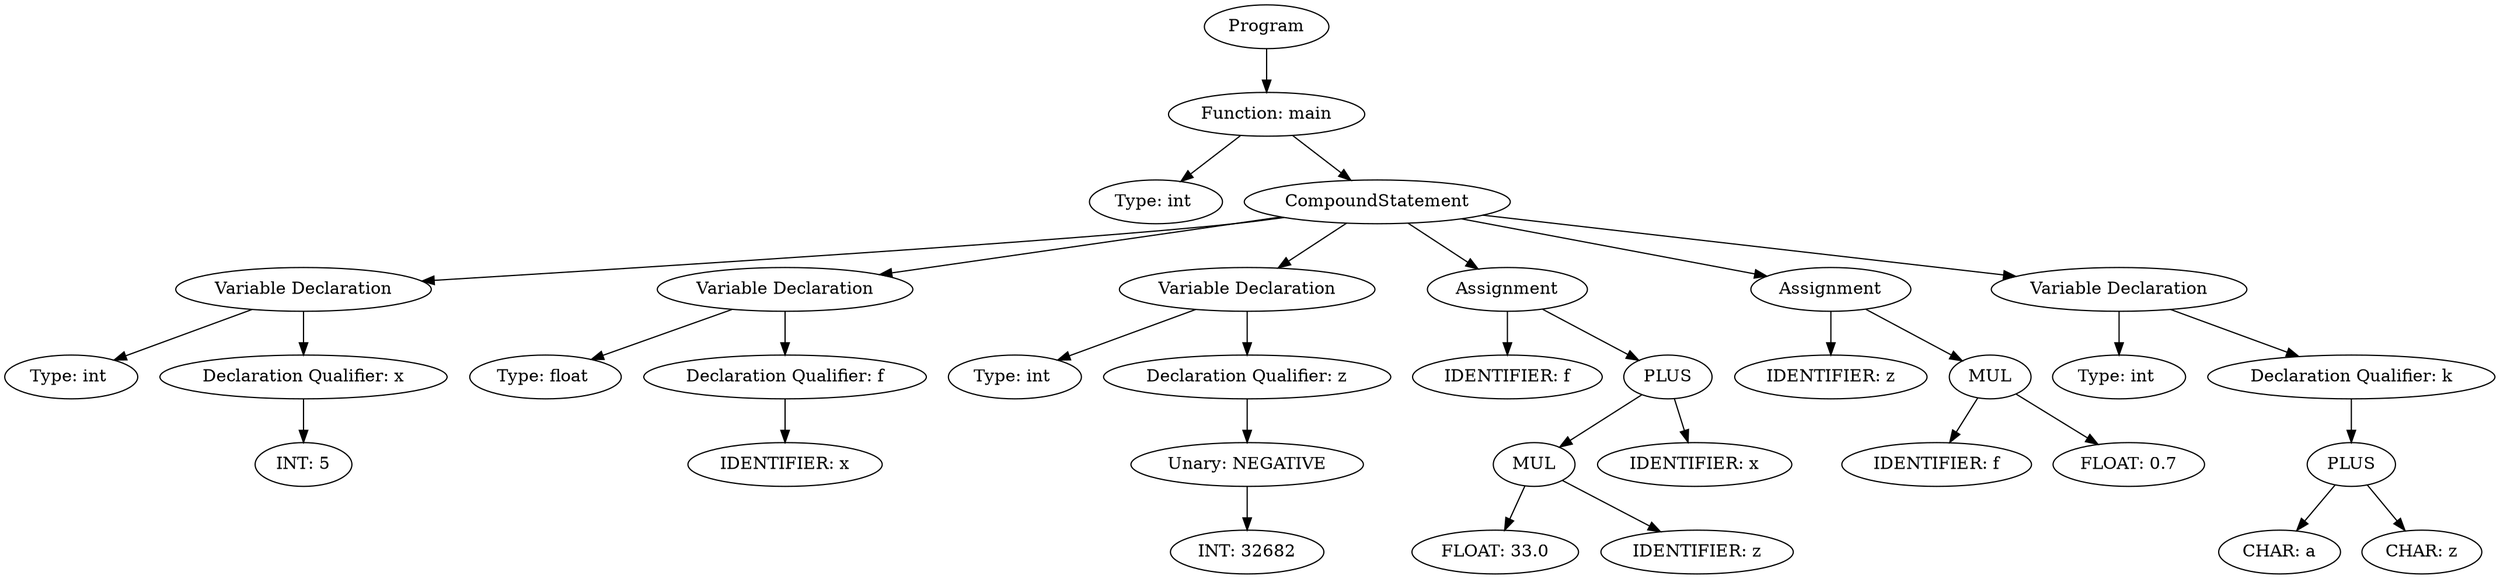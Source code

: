 digraph ExpressionGraph {
4425547600 [label="Program"];
4425547600 -> 4425545200;
4425545200 [label="Function: main"];
4425545200 -> 4425690160;
4425690160 [label="Type: int "];
4425545200 -> 4426030432;
4426030432 [label="CompoundStatement"];
4426030432 -> 4425532816;
4425532816 [label="Variable Declaration"];
4425532816 -> 4423319472;
4423319472 [label="Type: int "];
4425532816 -> 4421655280;
4421655280 [label="Declaration Qualifier: x"];
4421655280 -> 4426520128;
4426520128 [label="INT: 5"];
4426030432 -> 4425534784;
4425534784 [label="Variable Declaration"];
4425534784 -> 4425546064;
4425546064 [label="Type: float "];
4425534784 -> 4425543856;
4425543856 [label="Declaration Qualifier: f"];
4425543856 -> 4424395248;
4424395248 [label="IDENTIFIER: x"];
4426030432 -> 4425532768;
4425532768 [label="Variable Declaration"];
4425532768 -> 4425534880;
4425534880 [label="Type: int "];
4425532768 -> 4425547456;
4425547456 [label="Declaration Qualifier: z"];
4425547456 -> 4425547168;
4425547168 [label="Unary: NEGATIVE"];
4425547168 -> 4425545392;
4425545392 [label="INT: 32682"];
4426030432 -> 4425534208;
4425534208 [label="Assignment"];
4425534208 -> 4425547648;
4425547648 [label="IDENTIFIER: f"];
4425534208 -> 4425535360;
4425535360 [label="PLUS"];
4425535360 -> 4425546640;
4425535360 -> 4425534928;
4425546640 [label="MUL"];
4425546640 -> 4425534160;
4425546640 -> 4425546592;
4425534160 [label="FLOAT: 33.0"];
4425546592 [label="IDENTIFIER: z"];
4425534928 [label="IDENTIFIER: x"];
4426030432 -> 4425544096;
4425544096 [label="Assignment"];
4425544096 -> 4425679696;
4425679696 [label="IDENTIFIER: z"];
4425544096 -> 4425546400;
4425546400 [label="MUL"];
4425546400 -> 4425545584;
4425546400 -> 4425544864;
4425545584 [label="IDENTIFIER: f"];
4425544864 [label="FLOAT: 0.7"];
4426030432 -> 4425547744;
4425547744 [label="Variable Declaration"];
4425547744 -> 4425543808;
4425543808 [label="Type: int "];
4425547744 -> 4425532528;
4425532528 [label="Declaration Qualifier: k"];
4425532528 -> 4425532672;
4425532672 [label="PLUS"];
4425532672 -> 4425532864;
4425532672 -> 4425535648;
4425532864 [label="CHAR: a"];
4425535648 [label="CHAR: z"];
}
